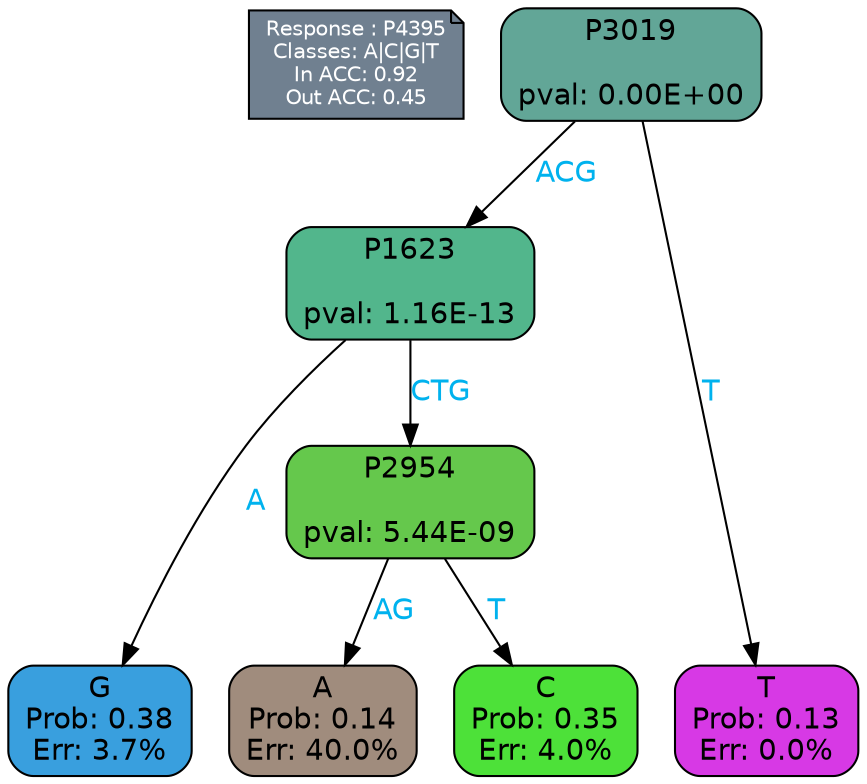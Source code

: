 digraph Tree {
node [shape=box, style="filled, rounded", color="black", fontname=helvetica] ;
graph [ranksep=equally, splines=polylines, bgcolor=transparent, dpi=600] ;
edge [fontname=helvetica] ;
LEGEND [label="Response : P4395
Classes: A|C|G|T
In ACC: 0.92
Out ACC: 0.45
",shape=note,align=left,style=filled,fillcolor="slategray",fontcolor="white",fontsize=10];1 [label="P3019

pval: 0.00E+00", fillcolor="#62a697"] ;
2 [label="P1623

pval: 1.16E-13", fillcolor="#52b68c"] ;
3 [label="G
Prob: 0.38
Err: 3.7%", fillcolor="#399fde"] ;
4 [label="P2954

pval: 5.44E-09", fillcolor="#65c84c"] ;
5 [label="A
Prob: 0.14
Err: 40.0%", fillcolor="#a08c7d"] ;
6 [label="C
Prob: 0.35
Err: 4.0%", fillcolor="#4de139"] ;
7 [label="T
Prob: 0.13
Err: 0.0%", fillcolor="#d739e5"] ;
1 -> 2 [label="ACG",fontcolor=deepskyblue2] ;
1 -> 7 [label="T",fontcolor=deepskyblue2] ;
2 -> 3 [label="A",fontcolor=deepskyblue2] ;
2 -> 4 [label="CTG",fontcolor=deepskyblue2] ;
4 -> 5 [label="AG",fontcolor=deepskyblue2] ;
4 -> 6 [label="T",fontcolor=deepskyblue2] ;
{rank = same; 3;5;6;7;}{rank = same; LEGEND;1;}}